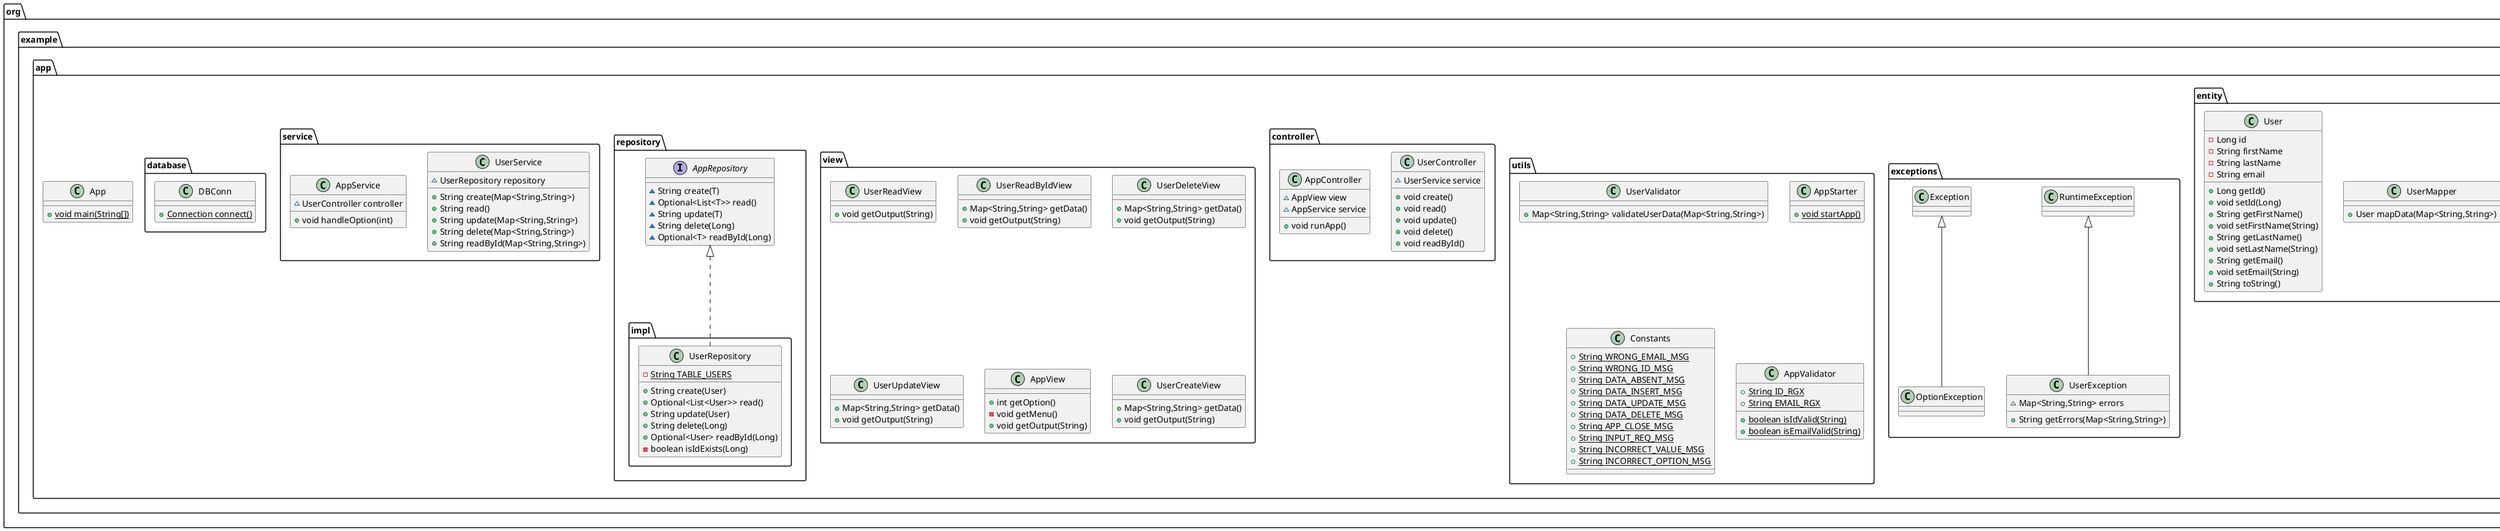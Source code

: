 @startuml
class org.example.app.App {
+ {static} void main(String[])
}

class org.example.app.entity.UserMapper {
+ User mapData(Map<String,String>)
}

class org.example.app.exceptions.UserException {
~ Map<String,String> errors
+ String getErrors(Map<String,String>)
}


class org.example.app.utils.UserValidator {
+ Map<String,String> validateUserData(Map<String,String>)
}

class org.example.app.controller.UserController {
~ UserService service
+ void create()
+ void read()
+ void update()
+ void delete()
+ void readById()
}


class org.example.app.controller.AppController {
~ AppView view
~ AppService service
+ void runApp()
}


class org.example.app.entity.User {
- Long id
- String firstName
- String lastName
- String email
+ Long getId()
+ void setId(Long)
+ String getFirstName()
+ void setFirstName(String)
+ String getLastName()
+ void setLastName(String)
+ String getEmail()
+ void setEmail(String)
+ String toString()
}


class org.example.app.view.UserReadView {
+ void getOutput(String)
}

interface org.example.app.repository.AppRepository {
~ String create(T)
~ Optional<List<T>> read()
~ String update(T)
~ String delete(Long)
~ Optional<T> readById(Long)
}

class org.example.app.service.UserService {
~ UserRepository repository
+ String create(Map<String,String>)
+ String read()
+ String update(Map<String,String>)
+ String delete(Map<String,String>)
+ String readById(Map<String,String>)
}


class org.example.app.utils.AppStarter {
+ {static} void startApp()
}

class org.example.app.exceptions.OptionException {
}
class org.example.app.view.UserReadByIdView {
+ Map<String,String> getData()
+ void getOutput(String)
}

class org.example.app.utils.Constants {
+ {static} String WRONG_EMAIL_MSG
+ {static} String WRONG_ID_MSG
+ {static} String DATA_ABSENT_MSG
+ {static} String DATA_INSERT_MSG
+ {static} String DATA_UPDATE_MSG
+ {static} String DATA_DELETE_MSG
+ {static} String APP_CLOSE_MSG
+ {static} String INPUT_REQ_MSG
+ {static} String INCORRECT_VALUE_MSG
+ {static} String INCORRECT_OPTION_MSG
}

class org.example.app.service.AppService {
~ UserController controller
+ void handleOption(int)
}


class org.example.app.database.DBConn {
+ {static} Connection connect()
}

class org.example.app.view.UserDeleteView {
+ Map<String,String> getData()
+ void getOutput(String)
}

class org.example.app.repository.impl.UserRepository {
- {static} String TABLE_USERS
+ String create(User)
+ Optional<List<User>> read()
+ String update(User)
+ String delete(Long)
+ Optional<User> readById(Long)
- boolean isIdExists(Long)
}


class org.example.app.utils.AppValidator {
+ {static} String ID_RGX
+ {static} String EMAIL_RGX
+ {static} boolean isIdValid(String)
+ {static} boolean isEmailValid(String)
}


class org.example.app.view.UserUpdateView {
+ Map<String,String> getData()
+ void getOutput(String)
}

class org.example.app.view.AppView {
+ int getOption()
- void getMenu()
+ void getOutput(String)
}

class org.example.app.view.UserCreateView {
+ Map<String,String> getData()
+ void getOutput(String)
}



org.example.app.exceptions.RuntimeException <|-- org.example.app.exceptions.UserException
org.example.app.exceptions.Exception <|-- org.example.app.exceptions.OptionException
org.example.app.repository.AppRepository <|.. org.example.app.repository.impl.UserRepository
@enduml